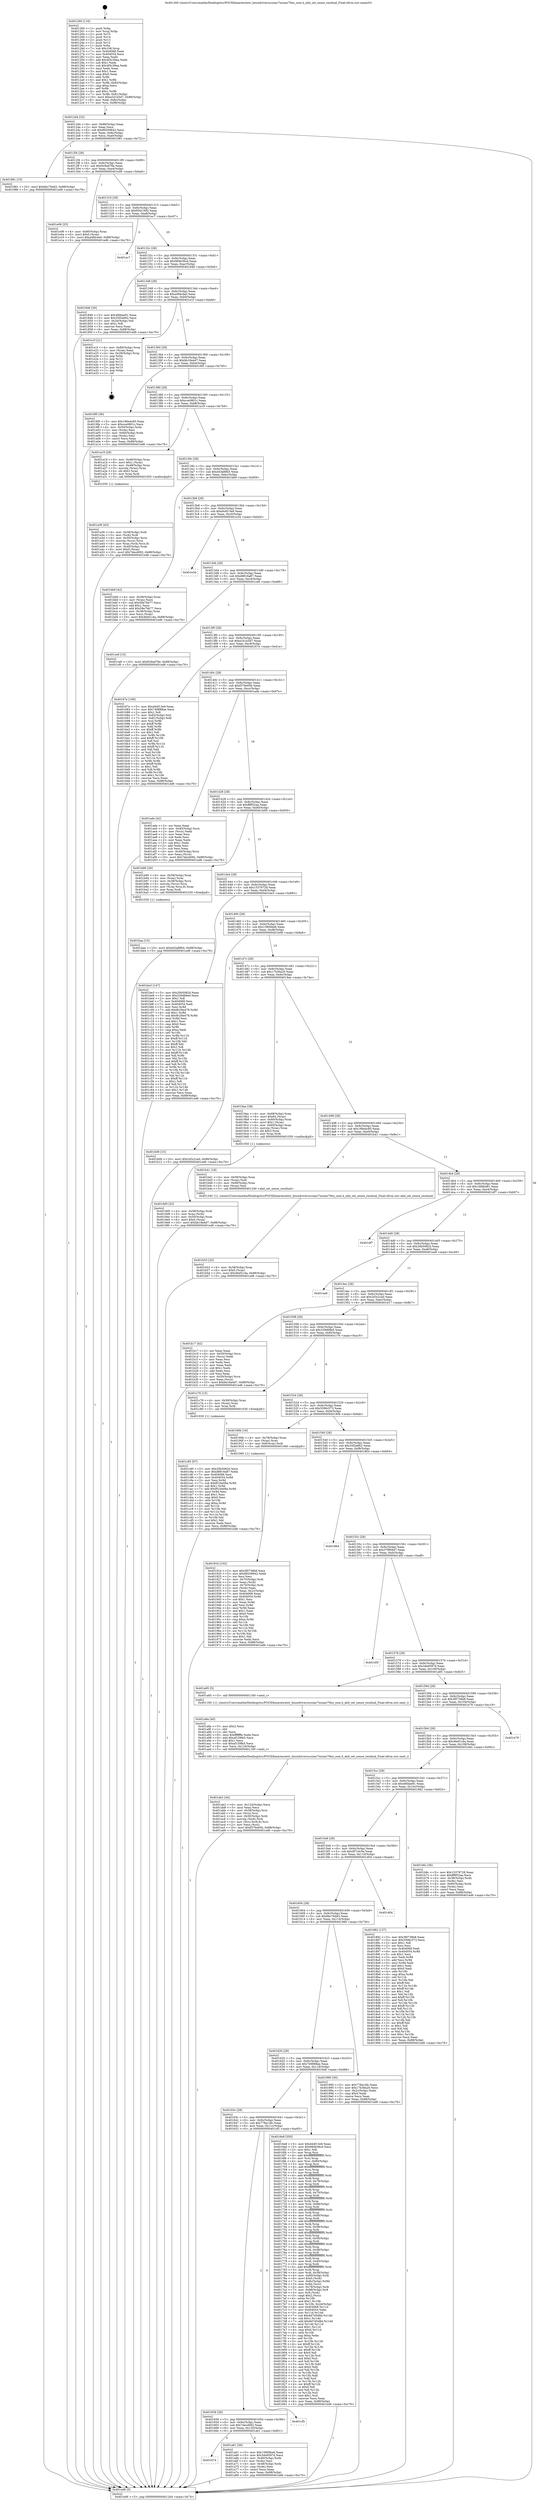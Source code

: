 digraph "0x401260" {
  label = "0x401260 (/mnt/c/Users/mathe/Desktop/tcc/POCII/binaries/extr_linuxdriversscsiaic7xxxaic79xx_osm.h_ahd_set_sense_residual_Final-ollvm.out::main(0))"
  labelloc = "t"
  node[shape=record]

  Entry [label="",width=0.3,height=0.3,shape=circle,fillcolor=black,style=filled]
  "0x4012d4" [label="{
     0x4012d4 [32]\l
     | [instrs]\l
     &nbsp;&nbsp;0x4012d4 \<+6\>: mov -0x88(%rbp),%eax\l
     &nbsp;&nbsp;0x4012da \<+2\>: mov %eax,%ecx\l
     &nbsp;&nbsp;0x4012dc \<+6\>: sub $0x89209642,%ecx\l
     &nbsp;&nbsp;0x4012e2 \<+6\>: mov %eax,-0x9c(%rbp)\l
     &nbsp;&nbsp;0x4012e8 \<+6\>: mov %ecx,-0xa0(%rbp)\l
     &nbsp;&nbsp;0x4012ee \<+6\>: je 0000000000401981 \<main+0x721\>\l
  }"]
  "0x401981" [label="{
     0x401981 [15]\l
     | [instrs]\l
     &nbsp;&nbsp;0x401981 \<+10\>: movl $0x6bc76dd3,-0x88(%rbp)\l
     &nbsp;&nbsp;0x40198b \<+5\>: jmp 0000000000401ed6 \<main+0xc76\>\l
  }"]
  "0x4012f4" [label="{
     0x4012f4 [28]\l
     | [instrs]\l
     &nbsp;&nbsp;0x4012f4 \<+5\>: jmp 00000000004012f9 \<main+0x99\>\l
     &nbsp;&nbsp;0x4012f9 \<+6\>: mov -0x9c(%rbp),%eax\l
     &nbsp;&nbsp;0x4012ff \<+5\>: sub $0x929ad78e,%eax\l
     &nbsp;&nbsp;0x401304 \<+6\>: mov %eax,-0xa4(%rbp)\l
     &nbsp;&nbsp;0x40130a \<+6\>: je 0000000000401e06 \<main+0xba6\>\l
  }"]
  Exit [label="",width=0.3,height=0.3,shape=circle,fillcolor=black,style=filled,peripheries=2]
  "0x401e06" [label="{
     0x401e06 [25]\l
     | [instrs]\l
     &nbsp;&nbsp;0x401e06 \<+4\>: mov -0x80(%rbp),%rax\l
     &nbsp;&nbsp;0x401e0a \<+6\>: movl $0x0,(%rax)\l
     &nbsp;&nbsp;0x401e10 \<+10\>: movl $0xa0fdc4a0,-0x88(%rbp)\l
     &nbsp;&nbsp;0x401e1a \<+5\>: jmp 0000000000401ed6 \<main+0xc76\>\l
  }"]
  "0x401310" [label="{
     0x401310 [28]\l
     | [instrs]\l
     &nbsp;&nbsp;0x401310 \<+5\>: jmp 0000000000401315 \<main+0xb5\>\l
     &nbsp;&nbsp;0x401315 \<+6\>: mov -0x9c(%rbp),%eax\l
     &nbsp;&nbsp;0x40131b \<+5\>: sub $0x95d130fc,%eax\l
     &nbsp;&nbsp;0x401320 \<+6\>: mov %eax,-0xa8(%rbp)\l
     &nbsp;&nbsp;0x401326 \<+6\>: je 0000000000401ec7 \<main+0xc67\>\l
  }"]
  "0x401c85" [label="{
     0x401c85 [97]\l
     | [instrs]\l
     &nbsp;&nbsp;0x401c85 \<+5\>: mov $0x20b5082d,%ecx\l
     &nbsp;&nbsp;0x401c8a \<+5\>: mov $0xd8816a87,%edx\l
     &nbsp;&nbsp;0x401c8f \<+7\>: mov 0x404068,%esi\l
     &nbsp;&nbsp;0x401c96 \<+8\>: mov 0x404054,%r8d\l
     &nbsp;&nbsp;0x401c9e \<+3\>: mov %esi,%r9d\l
     &nbsp;&nbsp;0x401ca1 \<+7\>: sub $0xf01be08a,%r9d\l
     &nbsp;&nbsp;0x401ca8 \<+4\>: sub $0x1,%r9d\l
     &nbsp;&nbsp;0x401cac \<+7\>: add $0xf01be08a,%r9d\l
     &nbsp;&nbsp;0x401cb3 \<+4\>: imul %r9d,%esi\l
     &nbsp;&nbsp;0x401cb7 \<+3\>: and $0x1,%esi\l
     &nbsp;&nbsp;0x401cba \<+3\>: cmp $0x0,%esi\l
     &nbsp;&nbsp;0x401cbd \<+4\>: sete %r10b\l
     &nbsp;&nbsp;0x401cc1 \<+4\>: cmp $0xa,%r8d\l
     &nbsp;&nbsp;0x401cc5 \<+4\>: setl %r11b\l
     &nbsp;&nbsp;0x401cc9 \<+3\>: mov %r10b,%bl\l
     &nbsp;&nbsp;0x401ccc \<+3\>: and %r11b,%bl\l
     &nbsp;&nbsp;0x401ccf \<+3\>: xor %r11b,%r10b\l
     &nbsp;&nbsp;0x401cd2 \<+3\>: or %r10b,%bl\l
     &nbsp;&nbsp;0x401cd5 \<+3\>: test $0x1,%bl\l
     &nbsp;&nbsp;0x401cd8 \<+3\>: cmovne %edx,%ecx\l
     &nbsp;&nbsp;0x401cdb \<+6\>: mov %ecx,-0x88(%rbp)\l
     &nbsp;&nbsp;0x401ce1 \<+5\>: jmp 0000000000401ed6 \<main+0xc76\>\l
  }"]
  "0x401ec7" [label="{
     0x401ec7\l
  }", style=dashed]
  "0x40132c" [label="{
     0x40132c [28]\l
     | [instrs]\l
     &nbsp;&nbsp;0x40132c \<+5\>: jmp 0000000000401331 \<main+0xd1\>\l
     &nbsp;&nbsp;0x401331 \<+6\>: mov -0x9c(%rbp),%eax\l
     &nbsp;&nbsp;0x401337 \<+5\>: sub $0x984b36cd,%eax\l
     &nbsp;&nbsp;0x40133c \<+6\>: mov %eax,-0xac(%rbp)\l
     &nbsp;&nbsp;0x401342 \<+6\>: je 0000000000401846 \<main+0x5e6\>\l
  }"]
  "0x401baa" [label="{
     0x401baa [15]\l
     | [instrs]\l
     &nbsp;&nbsp;0x401baa \<+10\>: movl $0xd43a88b5,-0x88(%rbp)\l
     &nbsp;&nbsp;0x401bb4 \<+5\>: jmp 0000000000401ed6 \<main+0xc76\>\l
  }"]
  "0x401846" [label="{
     0x401846 [30]\l
     | [instrs]\l
     &nbsp;&nbsp;0x401846 \<+5\>: mov $0x46fdae91,%eax\l
     &nbsp;&nbsp;0x40184b \<+5\>: mov $0x35f2a662,%ecx\l
     &nbsp;&nbsp;0x401850 \<+3\>: mov -0x2d(%rbp),%dl\l
     &nbsp;&nbsp;0x401853 \<+3\>: test $0x1,%dl\l
     &nbsp;&nbsp;0x401856 \<+3\>: cmovne %ecx,%eax\l
     &nbsp;&nbsp;0x401859 \<+6\>: mov %eax,-0x88(%rbp)\l
     &nbsp;&nbsp;0x40185f \<+5\>: jmp 0000000000401ed6 \<main+0xc76\>\l
  }"]
  "0x401348" [label="{
     0x401348 [28]\l
     | [instrs]\l
     &nbsp;&nbsp;0x401348 \<+5\>: jmp 000000000040134d \<main+0xed\>\l
     &nbsp;&nbsp;0x40134d \<+6\>: mov -0x9c(%rbp),%eax\l
     &nbsp;&nbsp;0x401353 \<+5\>: sub $0xa0fdc4a0,%eax\l
     &nbsp;&nbsp;0x401358 \<+6\>: mov %eax,-0xb0(%rbp)\l
     &nbsp;&nbsp;0x40135e \<+6\>: je 0000000000401e1f \<main+0xbbf\>\l
  }"]
  "0x401b53" [label="{
     0x401b53 [25]\l
     | [instrs]\l
     &nbsp;&nbsp;0x401b53 \<+4\>: mov -0x38(%rbp),%rax\l
     &nbsp;&nbsp;0x401b57 \<+6\>: movl $0x0,(%rax)\l
     &nbsp;&nbsp;0x401b5d \<+10\>: movl $0x46ef1c4a,-0x88(%rbp)\l
     &nbsp;&nbsp;0x401b67 \<+5\>: jmp 0000000000401ed6 \<main+0xc76\>\l
  }"]
  "0x401e1f" [label="{
     0x401e1f [21]\l
     | [instrs]\l
     &nbsp;&nbsp;0x401e1f \<+4\>: mov -0x80(%rbp),%rax\l
     &nbsp;&nbsp;0x401e23 \<+2\>: mov (%rax),%eax\l
     &nbsp;&nbsp;0x401e25 \<+4\>: lea -0x28(%rbp),%rsp\l
     &nbsp;&nbsp;0x401e29 \<+1\>: pop %rbx\l
     &nbsp;&nbsp;0x401e2a \<+2\>: pop %r12\l
     &nbsp;&nbsp;0x401e2c \<+2\>: pop %r13\l
     &nbsp;&nbsp;0x401e2e \<+2\>: pop %r14\l
     &nbsp;&nbsp;0x401e30 \<+2\>: pop %r15\l
     &nbsp;&nbsp;0x401e32 \<+1\>: pop %rbp\l
     &nbsp;&nbsp;0x401e33 \<+1\>: ret\l
  }"]
  "0x401364" [label="{
     0x401364 [28]\l
     | [instrs]\l
     &nbsp;&nbsp;0x401364 \<+5\>: jmp 0000000000401369 \<main+0x109\>\l
     &nbsp;&nbsp;0x401369 \<+6\>: mov -0x9c(%rbp),%eax\l
     &nbsp;&nbsp;0x40136f \<+5\>: sub $0xbb18a4d7,%eax\l
     &nbsp;&nbsp;0x401374 \<+6\>: mov %eax,-0xb4(%rbp)\l
     &nbsp;&nbsp;0x40137a \<+6\>: je 00000000004019f5 \<main+0x795\>\l
  }"]
  "0x401ab2" [label="{
     0x401ab2 [44]\l
     | [instrs]\l
     &nbsp;&nbsp;0x401ab2 \<+6\>: mov -0x124(%rbp),%ecx\l
     &nbsp;&nbsp;0x401ab8 \<+3\>: imul %eax,%ecx\l
     &nbsp;&nbsp;0x401abb \<+4\>: mov -0x58(%rbp),%rsi\l
     &nbsp;&nbsp;0x401abf \<+3\>: mov (%rsi),%rsi\l
     &nbsp;&nbsp;0x401ac2 \<+4\>: mov -0x50(%rbp),%rdi\l
     &nbsp;&nbsp;0x401ac6 \<+3\>: movslq (%rdi),%rdi\l
     &nbsp;&nbsp;0x401ac9 \<+4\>: mov (%rsi,%rdi,8),%rsi\l
     &nbsp;&nbsp;0x401acd \<+2\>: mov %ecx,(%rsi)\l
     &nbsp;&nbsp;0x401acf \<+10\>: movl $0xf376e05b,-0x88(%rbp)\l
     &nbsp;&nbsp;0x401ad9 \<+5\>: jmp 0000000000401ed6 \<main+0xc76\>\l
  }"]
  "0x4019f5" [label="{
     0x4019f5 [36]\l
     | [instrs]\l
     &nbsp;&nbsp;0x4019f5 \<+5\>: mov $0x186e4c60,%eax\l
     &nbsp;&nbsp;0x4019fa \<+5\>: mov $0xcce0801c,%ecx\l
     &nbsp;&nbsp;0x4019ff \<+4\>: mov -0x50(%rbp),%rdx\l
     &nbsp;&nbsp;0x401a03 \<+2\>: mov (%rdx),%esi\l
     &nbsp;&nbsp;0x401a05 \<+4\>: mov -0x60(%rbp),%rdx\l
     &nbsp;&nbsp;0x401a09 \<+2\>: cmp (%rdx),%esi\l
     &nbsp;&nbsp;0x401a0b \<+3\>: cmovl %ecx,%eax\l
     &nbsp;&nbsp;0x401a0e \<+6\>: mov %eax,-0x88(%rbp)\l
     &nbsp;&nbsp;0x401a14 \<+5\>: jmp 0000000000401ed6 \<main+0xc76\>\l
  }"]
  "0x401380" [label="{
     0x401380 [28]\l
     | [instrs]\l
     &nbsp;&nbsp;0x401380 \<+5\>: jmp 0000000000401385 \<main+0x125\>\l
     &nbsp;&nbsp;0x401385 \<+6\>: mov -0x9c(%rbp),%eax\l
     &nbsp;&nbsp;0x40138b \<+5\>: sub $0xcce0801c,%eax\l
     &nbsp;&nbsp;0x401390 \<+6\>: mov %eax,-0xb8(%rbp)\l
     &nbsp;&nbsp;0x401396 \<+6\>: je 0000000000401a19 \<main+0x7b9\>\l
  }"]
  "0x401a8a" [label="{
     0x401a8a [40]\l
     | [instrs]\l
     &nbsp;&nbsp;0x401a8a \<+5\>: mov $0x2,%ecx\l
     &nbsp;&nbsp;0x401a8f \<+1\>: cltd\l
     &nbsp;&nbsp;0x401a90 \<+2\>: idiv %ecx\l
     &nbsp;&nbsp;0x401a92 \<+6\>: imul $0xfffffffe,%edx,%ecx\l
     &nbsp;&nbsp;0x401a98 \<+6\>: add $0xaf159fe5,%ecx\l
     &nbsp;&nbsp;0x401a9e \<+3\>: add $0x1,%ecx\l
     &nbsp;&nbsp;0x401aa1 \<+6\>: sub $0xaf159fe5,%ecx\l
     &nbsp;&nbsp;0x401aa7 \<+6\>: mov %ecx,-0x124(%rbp)\l
     &nbsp;&nbsp;0x401aad \<+5\>: call 0000000000401160 \<next_i\>\l
     | [calls]\l
     &nbsp;&nbsp;0x401160 \{1\} (/mnt/c/Users/mathe/Desktop/tcc/POCII/binaries/extr_linuxdriversscsiaic7xxxaic79xx_osm.h_ahd_set_sense_residual_Final-ollvm.out::next_i)\l
  }"]
  "0x401a19" [label="{
     0x401a19 [29]\l
     | [instrs]\l
     &nbsp;&nbsp;0x401a19 \<+4\>: mov -0x48(%rbp),%rax\l
     &nbsp;&nbsp;0x401a1d \<+6\>: movl $0x1,(%rax)\l
     &nbsp;&nbsp;0x401a23 \<+4\>: mov -0x48(%rbp),%rax\l
     &nbsp;&nbsp;0x401a27 \<+3\>: movslq (%rax),%rax\l
     &nbsp;&nbsp;0x401a2a \<+4\>: shl $0x2,%rax\l
     &nbsp;&nbsp;0x401a2e \<+3\>: mov %rax,%rdi\l
     &nbsp;&nbsp;0x401a31 \<+5\>: call 0000000000401050 \<malloc@plt\>\l
     | [calls]\l
     &nbsp;&nbsp;0x401050 \{1\} (unknown)\l
  }"]
  "0x40139c" [label="{
     0x40139c [28]\l
     | [instrs]\l
     &nbsp;&nbsp;0x40139c \<+5\>: jmp 00000000004013a1 \<main+0x141\>\l
     &nbsp;&nbsp;0x4013a1 \<+6\>: mov -0x9c(%rbp),%eax\l
     &nbsp;&nbsp;0x4013a7 \<+5\>: sub $0xd43a88b5,%eax\l
     &nbsp;&nbsp;0x4013ac \<+6\>: mov %eax,-0xbc(%rbp)\l
     &nbsp;&nbsp;0x4013b2 \<+6\>: je 0000000000401bb9 \<main+0x959\>\l
  }"]
  "0x401674" [label="{
     0x401674\l
  }", style=dashed]
  "0x401bb9" [label="{
     0x401bb9 [42]\l
     | [instrs]\l
     &nbsp;&nbsp;0x401bb9 \<+4\>: mov -0x38(%rbp),%rax\l
     &nbsp;&nbsp;0x401bbd \<+2\>: mov (%rax),%ecx\l
     &nbsp;&nbsp;0x401bbf \<+6\>: sub $0x58e7bb77,%ecx\l
     &nbsp;&nbsp;0x401bc5 \<+3\>: add $0x1,%ecx\l
     &nbsp;&nbsp;0x401bc8 \<+6\>: add $0x58e7bb77,%ecx\l
     &nbsp;&nbsp;0x401bce \<+4\>: mov -0x38(%rbp),%rax\l
     &nbsp;&nbsp;0x401bd2 \<+2\>: mov %ecx,(%rax)\l
     &nbsp;&nbsp;0x401bd4 \<+10\>: movl $0x46ef1c4a,-0x88(%rbp)\l
     &nbsp;&nbsp;0x401bde \<+5\>: jmp 0000000000401ed6 \<main+0xc76\>\l
  }"]
  "0x4013b8" [label="{
     0x4013b8 [28]\l
     | [instrs]\l
     &nbsp;&nbsp;0x4013b8 \<+5\>: jmp 00000000004013bd \<main+0x15d\>\l
     &nbsp;&nbsp;0x4013bd \<+6\>: mov -0x9c(%rbp),%eax\l
     &nbsp;&nbsp;0x4013c3 \<+5\>: sub $0xd44f13e9,%eax\l
     &nbsp;&nbsp;0x4013c8 \<+6\>: mov %eax,-0xc0(%rbp)\l
     &nbsp;&nbsp;0x4013ce \<+6\>: je 0000000000401e34 \<main+0xbd4\>\l
  }"]
  "0x401a61" [label="{
     0x401a61 [36]\l
     | [instrs]\l
     &nbsp;&nbsp;0x401a61 \<+5\>: mov $0x15806be6,%eax\l
     &nbsp;&nbsp;0x401a66 \<+5\>: mov $0x3de9597d,%ecx\l
     &nbsp;&nbsp;0x401a6b \<+4\>: mov -0x40(%rbp),%rdx\l
     &nbsp;&nbsp;0x401a6f \<+2\>: mov (%rdx),%esi\l
     &nbsp;&nbsp;0x401a71 \<+4\>: mov -0x48(%rbp),%rdx\l
     &nbsp;&nbsp;0x401a75 \<+2\>: cmp (%rdx),%esi\l
     &nbsp;&nbsp;0x401a77 \<+3\>: cmovl %ecx,%eax\l
     &nbsp;&nbsp;0x401a7a \<+6\>: mov %eax,-0x88(%rbp)\l
     &nbsp;&nbsp;0x401a80 \<+5\>: jmp 0000000000401ed6 \<main+0xc76\>\l
  }"]
  "0x401e34" [label="{
     0x401e34\l
  }", style=dashed]
  "0x4013d4" [label="{
     0x4013d4 [28]\l
     | [instrs]\l
     &nbsp;&nbsp;0x4013d4 \<+5\>: jmp 00000000004013d9 \<main+0x179\>\l
     &nbsp;&nbsp;0x4013d9 \<+6\>: mov -0x9c(%rbp),%eax\l
     &nbsp;&nbsp;0x4013df \<+5\>: sub $0xd8816a87,%eax\l
     &nbsp;&nbsp;0x4013e4 \<+6\>: mov %eax,-0xc4(%rbp)\l
     &nbsp;&nbsp;0x4013ea \<+6\>: je 0000000000401ce6 \<main+0xa86\>\l
  }"]
  "0x401658" [label="{
     0x401658 [28]\l
     | [instrs]\l
     &nbsp;&nbsp;0x401658 \<+5\>: jmp 000000000040165d \<main+0x3fd\>\l
     &nbsp;&nbsp;0x40165d \<+6\>: mov -0x9c(%rbp),%eax\l
     &nbsp;&nbsp;0x401663 \<+5\>: sub $0x7decd092,%eax\l
     &nbsp;&nbsp;0x401668 \<+6\>: mov %eax,-0x120(%rbp)\l
     &nbsp;&nbsp;0x40166e \<+6\>: je 0000000000401a61 \<main+0x801\>\l
  }"]
  "0x401ce6" [label="{
     0x401ce6 [15]\l
     | [instrs]\l
     &nbsp;&nbsp;0x401ce6 \<+10\>: movl $0x929ad78e,-0x88(%rbp)\l
     &nbsp;&nbsp;0x401cf0 \<+5\>: jmp 0000000000401ed6 \<main+0xc76\>\l
  }"]
  "0x4013f0" [label="{
     0x4013f0 [28]\l
     | [instrs]\l
     &nbsp;&nbsp;0x4013f0 \<+5\>: jmp 00000000004013f5 \<main+0x195\>\l
     &nbsp;&nbsp;0x4013f5 \<+6\>: mov -0x9c(%rbp),%eax\l
     &nbsp;&nbsp;0x4013fb \<+5\>: sub $0xe241b5d7,%eax\l
     &nbsp;&nbsp;0x401400 \<+6\>: mov %eax,-0xc8(%rbp)\l
     &nbsp;&nbsp;0x401406 \<+6\>: je 000000000040167e \<main+0x41e\>\l
  }"]
  "0x401cf5" [label="{
     0x401cf5\l
  }", style=dashed]
  "0x40167e" [label="{
     0x40167e [106]\l
     | [instrs]\l
     &nbsp;&nbsp;0x40167e \<+5\>: mov $0xd44f13e9,%eax\l
     &nbsp;&nbsp;0x401683 \<+5\>: mov $0x749888ae,%ecx\l
     &nbsp;&nbsp;0x401688 \<+2\>: mov $0x1,%dl\l
     &nbsp;&nbsp;0x40168a \<+7\>: mov -0x82(%rbp),%sil\l
     &nbsp;&nbsp;0x401691 \<+7\>: mov -0x81(%rbp),%dil\l
     &nbsp;&nbsp;0x401698 \<+3\>: mov %sil,%r8b\l
     &nbsp;&nbsp;0x40169b \<+4\>: xor $0xff,%r8b\l
     &nbsp;&nbsp;0x40169f \<+3\>: mov %dil,%r9b\l
     &nbsp;&nbsp;0x4016a2 \<+4\>: xor $0xff,%r9b\l
     &nbsp;&nbsp;0x4016a6 \<+3\>: xor $0x1,%dl\l
     &nbsp;&nbsp;0x4016a9 \<+3\>: mov %r8b,%r10b\l
     &nbsp;&nbsp;0x4016ac \<+4\>: and $0xff,%r10b\l
     &nbsp;&nbsp;0x4016b0 \<+3\>: and %dl,%sil\l
     &nbsp;&nbsp;0x4016b3 \<+3\>: mov %r9b,%r11b\l
     &nbsp;&nbsp;0x4016b6 \<+4\>: and $0xff,%r11b\l
     &nbsp;&nbsp;0x4016ba \<+3\>: and %dl,%dil\l
     &nbsp;&nbsp;0x4016bd \<+3\>: or %sil,%r10b\l
     &nbsp;&nbsp;0x4016c0 \<+3\>: or %dil,%r11b\l
     &nbsp;&nbsp;0x4016c3 \<+3\>: xor %r11b,%r10b\l
     &nbsp;&nbsp;0x4016c6 \<+3\>: or %r9b,%r8b\l
     &nbsp;&nbsp;0x4016c9 \<+4\>: xor $0xff,%r8b\l
     &nbsp;&nbsp;0x4016cd \<+3\>: or $0x1,%dl\l
     &nbsp;&nbsp;0x4016d0 \<+3\>: and %dl,%r8b\l
     &nbsp;&nbsp;0x4016d3 \<+3\>: or %r8b,%r10b\l
     &nbsp;&nbsp;0x4016d6 \<+4\>: test $0x1,%r10b\l
     &nbsp;&nbsp;0x4016da \<+3\>: cmovne %ecx,%eax\l
     &nbsp;&nbsp;0x4016dd \<+6\>: mov %eax,-0x88(%rbp)\l
     &nbsp;&nbsp;0x4016e3 \<+5\>: jmp 0000000000401ed6 \<main+0xc76\>\l
  }"]
  "0x40140c" [label="{
     0x40140c [28]\l
     | [instrs]\l
     &nbsp;&nbsp;0x40140c \<+5\>: jmp 0000000000401411 \<main+0x1b1\>\l
     &nbsp;&nbsp;0x401411 \<+6\>: mov -0x9c(%rbp),%eax\l
     &nbsp;&nbsp;0x401417 \<+5\>: sub $0xf376e05b,%eax\l
     &nbsp;&nbsp;0x40141c \<+6\>: mov %eax,-0xcc(%rbp)\l
     &nbsp;&nbsp;0x401422 \<+6\>: je 0000000000401ade \<main+0x87e\>\l
  }"]
  "0x401ed6" [label="{
     0x401ed6 [5]\l
     | [instrs]\l
     &nbsp;&nbsp;0x401ed6 \<+5\>: jmp 00000000004012d4 \<main+0x74\>\l
  }"]
  "0x401260" [label="{
     0x401260 [116]\l
     | [instrs]\l
     &nbsp;&nbsp;0x401260 \<+1\>: push %rbp\l
     &nbsp;&nbsp;0x401261 \<+3\>: mov %rsp,%rbp\l
     &nbsp;&nbsp;0x401264 \<+2\>: push %r15\l
     &nbsp;&nbsp;0x401266 \<+2\>: push %r14\l
     &nbsp;&nbsp;0x401268 \<+2\>: push %r13\l
     &nbsp;&nbsp;0x40126a \<+2\>: push %r12\l
     &nbsp;&nbsp;0x40126c \<+1\>: push %rbx\l
     &nbsp;&nbsp;0x40126d \<+7\>: sub $0x108,%rsp\l
     &nbsp;&nbsp;0x401274 \<+7\>: mov 0x404068,%eax\l
     &nbsp;&nbsp;0x40127b \<+7\>: mov 0x404054,%ecx\l
     &nbsp;&nbsp;0x401282 \<+2\>: mov %eax,%edx\l
     &nbsp;&nbsp;0x401284 \<+6\>: add $0x4f3c39aa,%edx\l
     &nbsp;&nbsp;0x40128a \<+3\>: sub $0x1,%edx\l
     &nbsp;&nbsp;0x40128d \<+6\>: sub $0x4f3c39aa,%edx\l
     &nbsp;&nbsp;0x401293 \<+3\>: imul %edx,%eax\l
     &nbsp;&nbsp;0x401296 \<+3\>: and $0x1,%eax\l
     &nbsp;&nbsp;0x401299 \<+3\>: cmp $0x0,%eax\l
     &nbsp;&nbsp;0x40129c \<+4\>: sete %r8b\l
     &nbsp;&nbsp;0x4012a0 \<+4\>: and $0x1,%r8b\l
     &nbsp;&nbsp;0x4012a4 \<+7\>: mov %r8b,-0x82(%rbp)\l
     &nbsp;&nbsp;0x4012ab \<+3\>: cmp $0xa,%ecx\l
     &nbsp;&nbsp;0x4012ae \<+4\>: setl %r8b\l
     &nbsp;&nbsp;0x4012b2 \<+4\>: and $0x1,%r8b\l
     &nbsp;&nbsp;0x4012b6 \<+7\>: mov %r8b,-0x81(%rbp)\l
     &nbsp;&nbsp;0x4012bd \<+10\>: movl $0xe241b5d7,-0x88(%rbp)\l
     &nbsp;&nbsp;0x4012c7 \<+6\>: mov %edi,-0x8c(%rbp)\l
     &nbsp;&nbsp;0x4012cd \<+7\>: mov %rsi,-0x98(%rbp)\l
  }"]
  "0x401a36" [label="{
     0x401a36 [43]\l
     | [instrs]\l
     &nbsp;&nbsp;0x401a36 \<+4\>: mov -0x58(%rbp),%rdi\l
     &nbsp;&nbsp;0x401a3a \<+3\>: mov (%rdi),%rdi\l
     &nbsp;&nbsp;0x401a3d \<+4\>: mov -0x50(%rbp),%rcx\l
     &nbsp;&nbsp;0x401a41 \<+3\>: movslq (%rcx),%rcx\l
     &nbsp;&nbsp;0x401a44 \<+4\>: mov %rax,(%rdi,%rcx,8)\l
     &nbsp;&nbsp;0x401a48 \<+4\>: mov -0x40(%rbp),%rax\l
     &nbsp;&nbsp;0x401a4c \<+6\>: movl $0x0,(%rax)\l
     &nbsp;&nbsp;0x401a52 \<+10\>: movl $0x7decd092,-0x88(%rbp)\l
     &nbsp;&nbsp;0x401a5c \<+5\>: jmp 0000000000401ed6 \<main+0xc76\>\l
  }"]
  "0x401ade" [label="{
     0x401ade [42]\l
     | [instrs]\l
     &nbsp;&nbsp;0x401ade \<+2\>: xor %eax,%eax\l
     &nbsp;&nbsp;0x401ae0 \<+4\>: mov -0x40(%rbp),%rcx\l
     &nbsp;&nbsp;0x401ae4 \<+2\>: mov (%rcx),%edx\l
     &nbsp;&nbsp;0x401ae6 \<+2\>: mov %eax,%esi\l
     &nbsp;&nbsp;0x401ae8 \<+2\>: sub %edx,%esi\l
     &nbsp;&nbsp;0x401aea \<+2\>: mov %eax,%edx\l
     &nbsp;&nbsp;0x401aec \<+3\>: sub $0x1,%edx\l
     &nbsp;&nbsp;0x401aef \<+2\>: add %edx,%esi\l
     &nbsp;&nbsp;0x401af1 \<+2\>: sub %esi,%eax\l
     &nbsp;&nbsp;0x401af3 \<+4\>: mov -0x40(%rbp),%rcx\l
     &nbsp;&nbsp;0x401af7 \<+2\>: mov %eax,(%rcx)\l
     &nbsp;&nbsp;0x401af9 \<+10\>: movl $0x7decd092,-0x88(%rbp)\l
     &nbsp;&nbsp;0x401b03 \<+5\>: jmp 0000000000401ed6 \<main+0xc76\>\l
  }"]
  "0x401428" [label="{
     0x401428 [28]\l
     | [instrs]\l
     &nbsp;&nbsp;0x401428 \<+5\>: jmp 000000000040142d \<main+0x1cd\>\l
     &nbsp;&nbsp;0x40142d \<+6\>: mov -0x9c(%rbp),%eax\l
     &nbsp;&nbsp;0x401433 \<+5\>: sub $0xff9f52aa,%eax\l
     &nbsp;&nbsp;0x401438 \<+6\>: mov %eax,-0xd0(%rbp)\l
     &nbsp;&nbsp;0x40143e \<+6\>: je 0000000000401b90 \<main+0x930\>\l
  }"]
  "0x4019d5" [label="{
     0x4019d5 [32]\l
     | [instrs]\l
     &nbsp;&nbsp;0x4019d5 \<+4\>: mov -0x58(%rbp),%rdi\l
     &nbsp;&nbsp;0x4019d9 \<+3\>: mov %rax,(%rdi)\l
     &nbsp;&nbsp;0x4019dc \<+4\>: mov -0x50(%rbp),%rax\l
     &nbsp;&nbsp;0x4019e0 \<+6\>: movl $0x0,(%rax)\l
     &nbsp;&nbsp;0x4019e6 \<+10\>: movl $0xbb18a4d7,-0x88(%rbp)\l
     &nbsp;&nbsp;0x4019f0 \<+5\>: jmp 0000000000401ed6 \<main+0xc76\>\l
  }"]
  "0x401b90" [label="{
     0x401b90 [26]\l
     | [instrs]\l
     &nbsp;&nbsp;0x401b90 \<+4\>: mov -0x58(%rbp),%rax\l
     &nbsp;&nbsp;0x401b94 \<+3\>: mov (%rax),%rax\l
     &nbsp;&nbsp;0x401b97 \<+4\>: mov -0x38(%rbp),%rcx\l
     &nbsp;&nbsp;0x401b9b \<+3\>: movslq (%rcx),%rcx\l
     &nbsp;&nbsp;0x401b9e \<+4\>: mov (%rax,%rcx,8),%rax\l
     &nbsp;&nbsp;0x401ba2 \<+3\>: mov %rax,%rdi\l
     &nbsp;&nbsp;0x401ba5 \<+5\>: call 0000000000401030 \<free@plt\>\l
     | [calls]\l
     &nbsp;&nbsp;0x401030 \{1\} (unknown)\l
  }"]
  "0x401444" [label="{
     0x401444 [28]\l
     | [instrs]\l
     &nbsp;&nbsp;0x401444 \<+5\>: jmp 0000000000401449 \<main+0x1e9\>\l
     &nbsp;&nbsp;0x401449 \<+6\>: mov -0x9c(%rbp),%eax\l
     &nbsp;&nbsp;0x40144f \<+5\>: sub $0x15379728,%eax\l
     &nbsp;&nbsp;0x401454 \<+6\>: mov %eax,-0xd4(%rbp)\l
     &nbsp;&nbsp;0x40145a \<+6\>: je 0000000000401be3 \<main+0x983\>\l
  }"]
  "0x40191b" [label="{
     0x40191b [102]\l
     | [instrs]\l
     &nbsp;&nbsp;0x40191b \<+5\>: mov $0x3f0738b8,%ecx\l
     &nbsp;&nbsp;0x401920 \<+5\>: mov $0x89209642,%edx\l
     &nbsp;&nbsp;0x401925 \<+2\>: xor %esi,%esi\l
     &nbsp;&nbsp;0x401927 \<+4\>: mov -0x70(%rbp),%rdi\l
     &nbsp;&nbsp;0x40192b \<+2\>: mov %eax,(%rdi)\l
     &nbsp;&nbsp;0x40192d \<+4\>: mov -0x70(%rbp),%rdi\l
     &nbsp;&nbsp;0x401931 \<+2\>: mov (%rdi),%eax\l
     &nbsp;&nbsp;0x401933 \<+3\>: mov %eax,-0x2c(%rbp)\l
     &nbsp;&nbsp;0x401936 \<+7\>: mov 0x404068,%eax\l
     &nbsp;&nbsp;0x40193d \<+8\>: mov 0x404054,%r8d\l
     &nbsp;&nbsp;0x401945 \<+3\>: sub $0x1,%esi\l
     &nbsp;&nbsp;0x401948 \<+3\>: mov %eax,%r9d\l
     &nbsp;&nbsp;0x40194b \<+3\>: add %esi,%r9d\l
     &nbsp;&nbsp;0x40194e \<+4\>: imul %r9d,%eax\l
     &nbsp;&nbsp;0x401952 \<+3\>: and $0x1,%eax\l
     &nbsp;&nbsp;0x401955 \<+3\>: cmp $0x0,%eax\l
     &nbsp;&nbsp;0x401958 \<+4\>: sete %r10b\l
     &nbsp;&nbsp;0x40195c \<+4\>: cmp $0xa,%r8d\l
     &nbsp;&nbsp;0x401960 \<+4\>: setl %r11b\l
     &nbsp;&nbsp;0x401964 \<+3\>: mov %r10b,%bl\l
     &nbsp;&nbsp;0x401967 \<+3\>: and %r11b,%bl\l
     &nbsp;&nbsp;0x40196a \<+3\>: xor %r11b,%r10b\l
     &nbsp;&nbsp;0x40196d \<+3\>: or %r10b,%bl\l
     &nbsp;&nbsp;0x401970 \<+3\>: test $0x1,%bl\l
     &nbsp;&nbsp;0x401973 \<+3\>: cmovne %edx,%ecx\l
     &nbsp;&nbsp;0x401976 \<+6\>: mov %ecx,-0x88(%rbp)\l
     &nbsp;&nbsp;0x40197c \<+5\>: jmp 0000000000401ed6 \<main+0xc76\>\l
  }"]
  "0x401be3" [label="{
     0x401be3 [147]\l
     | [instrs]\l
     &nbsp;&nbsp;0x401be3 \<+5\>: mov $0x20b5082d,%eax\l
     &nbsp;&nbsp;0x401be8 \<+5\>: mov $0x329d68e0,%ecx\l
     &nbsp;&nbsp;0x401bed \<+2\>: mov $0x1,%dl\l
     &nbsp;&nbsp;0x401bef \<+7\>: mov 0x404068,%esi\l
     &nbsp;&nbsp;0x401bf6 \<+7\>: mov 0x404054,%edi\l
     &nbsp;&nbsp;0x401bfd \<+3\>: mov %esi,%r8d\l
     &nbsp;&nbsp;0x401c00 \<+7\>: add $0x8c29a478,%r8d\l
     &nbsp;&nbsp;0x401c07 \<+4\>: sub $0x1,%r8d\l
     &nbsp;&nbsp;0x401c0b \<+7\>: sub $0x8c29a478,%r8d\l
     &nbsp;&nbsp;0x401c12 \<+4\>: imul %r8d,%esi\l
     &nbsp;&nbsp;0x401c16 \<+3\>: and $0x1,%esi\l
     &nbsp;&nbsp;0x401c19 \<+3\>: cmp $0x0,%esi\l
     &nbsp;&nbsp;0x401c1c \<+4\>: sete %r9b\l
     &nbsp;&nbsp;0x401c20 \<+3\>: cmp $0xa,%edi\l
     &nbsp;&nbsp;0x401c23 \<+4\>: setl %r10b\l
     &nbsp;&nbsp;0x401c27 \<+3\>: mov %r9b,%r11b\l
     &nbsp;&nbsp;0x401c2a \<+4\>: xor $0xff,%r11b\l
     &nbsp;&nbsp;0x401c2e \<+3\>: mov %r10b,%bl\l
     &nbsp;&nbsp;0x401c31 \<+3\>: xor $0xff,%bl\l
     &nbsp;&nbsp;0x401c34 \<+3\>: xor $0x1,%dl\l
     &nbsp;&nbsp;0x401c37 \<+3\>: mov %r11b,%r14b\l
     &nbsp;&nbsp;0x401c3a \<+4\>: and $0xff,%r14b\l
     &nbsp;&nbsp;0x401c3e \<+3\>: and %dl,%r9b\l
     &nbsp;&nbsp;0x401c41 \<+3\>: mov %bl,%r15b\l
     &nbsp;&nbsp;0x401c44 \<+4\>: and $0xff,%r15b\l
     &nbsp;&nbsp;0x401c48 \<+3\>: and %dl,%r10b\l
     &nbsp;&nbsp;0x401c4b \<+3\>: or %r9b,%r14b\l
     &nbsp;&nbsp;0x401c4e \<+3\>: or %r10b,%r15b\l
     &nbsp;&nbsp;0x401c51 \<+3\>: xor %r15b,%r14b\l
     &nbsp;&nbsp;0x401c54 \<+3\>: or %bl,%r11b\l
     &nbsp;&nbsp;0x401c57 \<+4\>: xor $0xff,%r11b\l
     &nbsp;&nbsp;0x401c5b \<+3\>: or $0x1,%dl\l
     &nbsp;&nbsp;0x401c5e \<+3\>: and %dl,%r11b\l
     &nbsp;&nbsp;0x401c61 \<+3\>: or %r11b,%r14b\l
     &nbsp;&nbsp;0x401c64 \<+4\>: test $0x1,%r14b\l
     &nbsp;&nbsp;0x401c68 \<+3\>: cmovne %ecx,%eax\l
     &nbsp;&nbsp;0x401c6b \<+6\>: mov %eax,-0x88(%rbp)\l
     &nbsp;&nbsp;0x401c71 \<+5\>: jmp 0000000000401ed6 \<main+0xc76\>\l
  }"]
  "0x401460" [label="{
     0x401460 [28]\l
     | [instrs]\l
     &nbsp;&nbsp;0x401460 \<+5\>: jmp 0000000000401465 \<main+0x205\>\l
     &nbsp;&nbsp;0x401465 \<+6\>: mov -0x9c(%rbp),%eax\l
     &nbsp;&nbsp;0x40146b \<+5\>: sub $0x15806be6,%eax\l
     &nbsp;&nbsp;0x401470 \<+6\>: mov %eax,-0xd8(%rbp)\l
     &nbsp;&nbsp;0x401476 \<+6\>: je 0000000000401b08 \<main+0x8a8\>\l
  }"]
  "0x40163c" [label="{
     0x40163c [28]\l
     | [instrs]\l
     &nbsp;&nbsp;0x40163c \<+5\>: jmp 0000000000401641 \<main+0x3e1\>\l
     &nbsp;&nbsp;0x401641 \<+6\>: mov -0x9c(%rbp),%eax\l
     &nbsp;&nbsp;0x401647 \<+5\>: sub $0x778a14fc,%eax\l
     &nbsp;&nbsp;0x40164c \<+6\>: mov %eax,-0x11c(%rbp)\l
     &nbsp;&nbsp;0x401652 \<+6\>: je 0000000000401cf5 \<main+0xa95\>\l
  }"]
  "0x401b08" [label="{
     0x401b08 [15]\l
     | [instrs]\l
     &nbsp;&nbsp;0x401b08 \<+10\>: movl $0x2d3c2ca0,-0x88(%rbp)\l
     &nbsp;&nbsp;0x401b12 \<+5\>: jmp 0000000000401ed6 \<main+0xc76\>\l
  }"]
  "0x40147c" [label="{
     0x40147c [28]\l
     | [instrs]\l
     &nbsp;&nbsp;0x40147c \<+5\>: jmp 0000000000401481 \<main+0x221\>\l
     &nbsp;&nbsp;0x401481 \<+6\>: mov -0x9c(%rbp),%eax\l
     &nbsp;&nbsp;0x401487 \<+5\>: sub $0x17b36a20,%eax\l
     &nbsp;&nbsp;0x40148c \<+6\>: mov %eax,-0xdc(%rbp)\l
     &nbsp;&nbsp;0x401492 \<+6\>: je 00000000004019ae \<main+0x74e\>\l
  }"]
  "0x4016e8" [label="{
     0x4016e8 [350]\l
     | [instrs]\l
     &nbsp;&nbsp;0x4016e8 \<+5\>: mov $0xd44f13e9,%eax\l
     &nbsp;&nbsp;0x4016ed \<+5\>: mov $0x984b36cd,%ecx\l
     &nbsp;&nbsp;0x4016f2 \<+2\>: mov $0x1,%dl\l
     &nbsp;&nbsp;0x4016f4 \<+3\>: mov %rsp,%rsi\l
     &nbsp;&nbsp;0x4016f7 \<+4\>: add $0xfffffffffffffff0,%rsi\l
     &nbsp;&nbsp;0x4016fb \<+3\>: mov %rsi,%rsp\l
     &nbsp;&nbsp;0x4016fe \<+4\>: mov %rsi,-0x80(%rbp)\l
     &nbsp;&nbsp;0x401702 \<+3\>: mov %rsp,%rsi\l
     &nbsp;&nbsp;0x401705 \<+4\>: add $0xfffffffffffffff0,%rsi\l
     &nbsp;&nbsp;0x401709 \<+3\>: mov %rsi,%rsp\l
     &nbsp;&nbsp;0x40170c \<+3\>: mov %rsp,%rdi\l
     &nbsp;&nbsp;0x40170f \<+4\>: add $0xfffffffffffffff0,%rdi\l
     &nbsp;&nbsp;0x401713 \<+3\>: mov %rdi,%rsp\l
     &nbsp;&nbsp;0x401716 \<+4\>: mov %rdi,-0x78(%rbp)\l
     &nbsp;&nbsp;0x40171a \<+3\>: mov %rsp,%rdi\l
     &nbsp;&nbsp;0x40171d \<+4\>: add $0xfffffffffffffff0,%rdi\l
     &nbsp;&nbsp;0x401721 \<+3\>: mov %rdi,%rsp\l
     &nbsp;&nbsp;0x401724 \<+4\>: mov %rdi,-0x70(%rbp)\l
     &nbsp;&nbsp;0x401728 \<+3\>: mov %rsp,%rdi\l
     &nbsp;&nbsp;0x40172b \<+4\>: add $0xfffffffffffffff0,%rdi\l
     &nbsp;&nbsp;0x40172f \<+3\>: mov %rdi,%rsp\l
     &nbsp;&nbsp;0x401732 \<+4\>: mov %rdi,-0x68(%rbp)\l
     &nbsp;&nbsp;0x401736 \<+3\>: mov %rsp,%rdi\l
     &nbsp;&nbsp;0x401739 \<+4\>: add $0xfffffffffffffff0,%rdi\l
     &nbsp;&nbsp;0x40173d \<+3\>: mov %rdi,%rsp\l
     &nbsp;&nbsp;0x401740 \<+4\>: mov %rdi,-0x60(%rbp)\l
     &nbsp;&nbsp;0x401744 \<+3\>: mov %rsp,%rdi\l
     &nbsp;&nbsp;0x401747 \<+4\>: add $0xfffffffffffffff0,%rdi\l
     &nbsp;&nbsp;0x40174b \<+3\>: mov %rdi,%rsp\l
     &nbsp;&nbsp;0x40174e \<+4\>: mov %rdi,-0x58(%rbp)\l
     &nbsp;&nbsp;0x401752 \<+3\>: mov %rsp,%rdi\l
     &nbsp;&nbsp;0x401755 \<+4\>: add $0xfffffffffffffff0,%rdi\l
     &nbsp;&nbsp;0x401759 \<+3\>: mov %rdi,%rsp\l
     &nbsp;&nbsp;0x40175c \<+4\>: mov %rdi,-0x50(%rbp)\l
     &nbsp;&nbsp;0x401760 \<+3\>: mov %rsp,%rdi\l
     &nbsp;&nbsp;0x401763 \<+4\>: add $0xfffffffffffffff0,%rdi\l
     &nbsp;&nbsp;0x401767 \<+3\>: mov %rdi,%rsp\l
     &nbsp;&nbsp;0x40176a \<+4\>: mov %rdi,-0x48(%rbp)\l
     &nbsp;&nbsp;0x40176e \<+3\>: mov %rsp,%rdi\l
     &nbsp;&nbsp;0x401771 \<+4\>: add $0xfffffffffffffff0,%rdi\l
     &nbsp;&nbsp;0x401775 \<+3\>: mov %rdi,%rsp\l
     &nbsp;&nbsp;0x401778 \<+4\>: mov %rdi,-0x40(%rbp)\l
     &nbsp;&nbsp;0x40177c \<+3\>: mov %rsp,%rdi\l
     &nbsp;&nbsp;0x40177f \<+4\>: add $0xfffffffffffffff0,%rdi\l
     &nbsp;&nbsp;0x401783 \<+3\>: mov %rdi,%rsp\l
     &nbsp;&nbsp;0x401786 \<+4\>: mov %rdi,-0x38(%rbp)\l
     &nbsp;&nbsp;0x40178a \<+4\>: mov -0x80(%rbp),%rdi\l
     &nbsp;&nbsp;0x40178e \<+6\>: movl $0x0,(%rdi)\l
     &nbsp;&nbsp;0x401794 \<+7\>: mov -0x8c(%rbp),%r8d\l
     &nbsp;&nbsp;0x40179b \<+3\>: mov %r8d,(%rsi)\l
     &nbsp;&nbsp;0x40179e \<+4\>: mov -0x78(%rbp),%rdi\l
     &nbsp;&nbsp;0x4017a2 \<+7\>: mov -0x98(%rbp),%r9\l
     &nbsp;&nbsp;0x4017a9 \<+3\>: mov %r9,(%rdi)\l
     &nbsp;&nbsp;0x4017ac \<+3\>: cmpl $0x2,(%rsi)\l
     &nbsp;&nbsp;0x4017af \<+4\>: setne %r10b\l
     &nbsp;&nbsp;0x4017b3 \<+4\>: and $0x1,%r10b\l
     &nbsp;&nbsp;0x4017b7 \<+4\>: mov %r10b,-0x2d(%rbp)\l
     &nbsp;&nbsp;0x4017bb \<+8\>: mov 0x404068,%r11d\l
     &nbsp;&nbsp;0x4017c3 \<+7\>: mov 0x404054,%ebx\l
     &nbsp;&nbsp;0x4017ca \<+3\>: mov %r11d,%r14d\l
     &nbsp;&nbsp;0x4017cd \<+7\>: sub $0x6d7d5d8d,%r14d\l
     &nbsp;&nbsp;0x4017d4 \<+4\>: sub $0x1,%r14d\l
     &nbsp;&nbsp;0x4017d8 \<+7\>: add $0x6d7d5d8d,%r14d\l
     &nbsp;&nbsp;0x4017df \<+4\>: imul %r14d,%r11d\l
     &nbsp;&nbsp;0x4017e3 \<+4\>: and $0x1,%r11d\l
     &nbsp;&nbsp;0x4017e7 \<+4\>: cmp $0x0,%r11d\l
     &nbsp;&nbsp;0x4017eb \<+4\>: sete %r10b\l
     &nbsp;&nbsp;0x4017ef \<+3\>: cmp $0xa,%ebx\l
     &nbsp;&nbsp;0x4017f2 \<+4\>: setl %r15b\l
     &nbsp;&nbsp;0x4017f6 \<+3\>: mov %r10b,%r12b\l
     &nbsp;&nbsp;0x4017f9 \<+4\>: xor $0xff,%r12b\l
     &nbsp;&nbsp;0x4017fd \<+3\>: mov %r15b,%r13b\l
     &nbsp;&nbsp;0x401800 \<+4\>: xor $0xff,%r13b\l
     &nbsp;&nbsp;0x401804 \<+3\>: xor $0x0,%dl\l
     &nbsp;&nbsp;0x401807 \<+3\>: mov %r12b,%sil\l
     &nbsp;&nbsp;0x40180a \<+4\>: and $0x0,%sil\l
     &nbsp;&nbsp;0x40180e \<+3\>: and %dl,%r10b\l
     &nbsp;&nbsp;0x401811 \<+3\>: mov %r13b,%dil\l
     &nbsp;&nbsp;0x401814 \<+4\>: and $0x0,%dil\l
     &nbsp;&nbsp;0x401818 \<+3\>: and %dl,%r15b\l
     &nbsp;&nbsp;0x40181b \<+3\>: or %r10b,%sil\l
     &nbsp;&nbsp;0x40181e \<+3\>: or %r15b,%dil\l
     &nbsp;&nbsp;0x401821 \<+3\>: xor %dil,%sil\l
     &nbsp;&nbsp;0x401824 \<+3\>: or %r13b,%r12b\l
     &nbsp;&nbsp;0x401827 \<+4\>: xor $0xff,%r12b\l
     &nbsp;&nbsp;0x40182b \<+3\>: or $0x0,%dl\l
     &nbsp;&nbsp;0x40182e \<+3\>: and %dl,%r12b\l
     &nbsp;&nbsp;0x401831 \<+3\>: or %r12b,%sil\l
     &nbsp;&nbsp;0x401834 \<+4\>: test $0x1,%sil\l
     &nbsp;&nbsp;0x401838 \<+3\>: cmovne %ecx,%eax\l
     &nbsp;&nbsp;0x40183b \<+6\>: mov %eax,-0x88(%rbp)\l
     &nbsp;&nbsp;0x401841 \<+5\>: jmp 0000000000401ed6 \<main+0xc76\>\l
  }"]
  "0x4019ae" [label="{
     0x4019ae [39]\l
     | [instrs]\l
     &nbsp;&nbsp;0x4019ae \<+4\>: mov -0x68(%rbp),%rax\l
     &nbsp;&nbsp;0x4019b2 \<+6\>: movl $0x64,(%rax)\l
     &nbsp;&nbsp;0x4019b8 \<+4\>: mov -0x60(%rbp),%rax\l
     &nbsp;&nbsp;0x4019bc \<+6\>: movl $0x1,(%rax)\l
     &nbsp;&nbsp;0x4019c2 \<+4\>: mov -0x60(%rbp),%rax\l
     &nbsp;&nbsp;0x4019c6 \<+3\>: movslq (%rax),%rax\l
     &nbsp;&nbsp;0x4019c9 \<+4\>: shl $0x3,%rax\l
     &nbsp;&nbsp;0x4019cd \<+3\>: mov %rax,%rdi\l
     &nbsp;&nbsp;0x4019d0 \<+5\>: call 0000000000401050 \<malloc@plt\>\l
     | [calls]\l
     &nbsp;&nbsp;0x401050 \{1\} (unknown)\l
  }"]
  "0x401498" [label="{
     0x401498 [28]\l
     | [instrs]\l
     &nbsp;&nbsp;0x401498 \<+5\>: jmp 000000000040149d \<main+0x23d\>\l
     &nbsp;&nbsp;0x40149d \<+6\>: mov -0x9c(%rbp),%eax\l
     &nbsp;&nbsp;0x4014a3 \<+5\>: sub $0x186e4c60,%eax\l
     &nbsp;&nbsp;0x4014a8 \<+6\>: mov %eax,-0xe0(%rbp)\l
     &nbsp;&nbsp;0x4014ae \<+6\>: je 0000000000401b41 \<main+0x8e1\>\l
  }"]
  "0x401620" [label="{
     0x401620 [28]\l
     | [instrs]\l
     &nbsp;&nbsp;0x401620 \<+5\>: jmp 0000000000401625 \<main+0x3c5\>\l
     &nbsp;&nbsp;0x401625 \<+6\>: mov -0x9c(%rbp),%eax\l
     &nbsp;&nbsp;0x40162b \<+5\>: sub $0x749888ae,%eax\l
     &nbsp;&nbsp;0x401630 \<+6\>: mov %eax,-0x118(%rbp)\l
     &nbsp;&nbsp;0x401636 \<+6\>: je 00000000004016e8 \<main+0x488\>\l
  }"]
  "0x401b41" [label="{
     0x401b41 [18]\l
     | [instrs]\l
     &nbsp;&nbsp;0x401b41 \<+4\>: mov -0x58(%rbp),%rax\l
     &nbsp;&nbsp;0x401b45 \<+3\>: mov (%rax),%rdi\l
     &nbsp;&nbsp;0x401b48 \<+4\>: mov -0x68(%rbp),%rax\l
     &nbsp;&nbsp;0x401b4c \<+2\>: mov (%rax),%esi\l
     &nbsp;&nbsp;0x401b4e \<+5\>: call 0000000000401240 \<ahd_set_sense_residual\>\l
     | [calls]\l
     &nbsp;&nbsp;0x401240 \{1\} (/mnt/c/Users/mathe/Desktop/tcc/POCII/binaries/extr_linuxdriversscsiaic7xxxaic79xx_osm.h_ahd_set_sense_residual_Final-ollvm.out::ahd_set_sense_residual)\l
  }"]
  "0x4014b4" [label="{
     0x4014b4 [28]\l
     | [instrs]\l
     &nbsp;&nbsp;0x4014b4 \<+5\>: jmp 00000000004014b9 \<main+0x259\>\l
     &nbsp;&nbsp;0x4014b9 \<+6\>: mov -0x9c(%rbp),%eax\l
     &nbsp;&nbsp;0x4014bf \<+5\>: sub $0x1fd9bd81,%eax\l
     &nbsp;&nbsp;0x4014c4 \<+6\>: mov %eax,-0xe4(%rbp)\l
     &nbsp;&nbsp;0x4014ca \<+6\>: je 0000000000401df7 \<main+0xb97\>\l
  }"]
  "0x401990" [label="{
     0x401990 [30]\l
     | [instrs]\l
     &nbsp;&nbsp;0x401990 \<+5\>: mov $0x778a14fc,%eax\l
     &nbsp;&nbsp;0x401995 \<+5\>: mov $0x17b36a20,%ecx\l
     &nbsp;&nbsp;0x40199a \<+3\>: mov -0x2c(%rbp),%edx\l
     &nbsp;&nbsp;0x40199d \<+3\>: cmp $0x0,%edx\l
     &nbsp;&nbsp;0x4019a0 \<+3\>: cmove %ecx,%eax\l
     &nbsp;&nbsp;0x4019a3 \<+6\>: mov %eax,-0x88(%rbp)\l
     &nbsp;&nbsp;0x4019a9 \<+5\>: jmp 0000000000401ed6 \<main+0xc76\>\l
  }"]
  "0x401df7" [label="{
     0x401df7\l
  }", style=dashed]
  "0x4014d0" [label="{
     0x4014d0 [28]\l
     | [instrs]\l
     &nbsp;&nbsp;0x4014d0 \<+5\>: jmp 00000000004014d5 \<main+0x275\>\l
     &nbsp;&nbsp;0x4014d5 \<+6\>: mov -0x9c(%rbp),%eax\l
     &nbsp;&nbsp;0x4014db \<+5\>: sub $0x20b5082d,%eax\l
     &nbsp;&nbsp;0x4014e0 \<+6\>: mov %eax,-0xe8(%rbp)\l
     &nbsp;&nbsp;0x4014e6 \<+6\>: je 0000000000401ea9 \<main+0xc49\>\l
  }"]
  "0x401604" [label="{
     0x401604 [28]\l
     | [instrs]\l
     &nbsp;&nbsp;0x401604 \<+5\>: jmp 0000000000401609 \<main+0x3a9\>\l
     &nbsp;&nbsp;0x401609 \<+6\>: mov -0x9c(%rbp),%eax\l
     &nbsp;&nbsp;0x40160f \<+5\>: sub $0x6bc76dd3,%eax\l
     &nbsp;&nbsp;0x401614 \<+6\>: mov %eax,-0x114(%rbp)\l
     &nbsp;&nbsp;0x40161a \<+6\>: je 0000000000401990 \<main+0x730\>\l
  }"]
  "0x401ea9" [label="{
     0x401ea9\l
  }", style=dashed]
  "0x4014ec" [label="{
     0x4014ec [28]\l
     | [instrs]\l
     &nbsp;&nbsp;0x4014ec \<+5\>: jmp 00000000004014f1 \<main+0x291\>\l
     &nbsp;&nbsp;0x4014f1 \<+6\>: mov -0x9c(%rbp),%eax\l
     &nbsp;&nbsp;0x4014f7 \<+5\>: sub $0x2d3c2ca0,%eax\l
     &nbsp;&nbsp;0x4014fc \<+6\>: mov %eax,-0xec(%rbp)\l
     &nbsp;&nbsp;0x401502 \<+6\>: je 0000000000401b17 \<main+0x8b7\>\l
  }"]
  "0x401d04" [label="{
     0x401d04\l
  }", style=dashed]
  "0x401b17" [label="{
     0x401b17 [42]\l
     | [instrs]\l
     &nbsp;&nbsp;0x401b17 \<+2\>: xor %eax,%eax\l
     &nbsp;&nbsp;0x401b19 \<+4\>: mov -0x50(%rbp),%rcx\l
     &nbsp;&nbsp;0x401b1d \<+2\>: mov (%rcx),%edx\l
     &nbsp;&nbsp;0x401b1f \<+2\>: mov %eax,%esi\l
     &nbsp;&nbsp;0x401b21 \<+2\>: sub %edx,%esi\l
     &nbsp;&nbsp;0x401b23 \<+2\>: mov %eax,%edx\l
     &nbsp;&nbsp;0x401b25 \<+3\>: sub $0x1,%edx\l
     &nbsp;&nbsp;0x401b28 \<+2\>: add %edx,%esi\l
     &nbsp;&nbsp;0x401b2a \<+2\>: sub %esi,%eax\l
     &nbsp;&nbsp;0x401b2c \<+4\>: mov -0x50(%rbp),%rcx\l
     &nbsp;&nbsp;0x401b30 \<+2\>: mov %eax,(%rcx)\l
     &nbsp;&nbsp;0x401b32 \<+10\>: movl $0xbb18a4d7,-0x88(%rbp)\l
     &nbsp;&nbsp;0x401b3c \<+5\>: jmp 0000000000401ed6 \<main+0xc76\>\l
  }"]
  "0x401508" [label="{
     0x401508 [28]\l
     | [instrs]\l
     &nbsp;&nbsp;0x401508 \<+5\>: jmp 000000000040150d \<main+0x2ad\>\l
     &nbsp;&nbsp;0x40150d \<+6\>: mov -0x9c(%rbp),%eax\l
     &nbsp;&nbsp;0x401513 \<+5\>: sub $0x329d68e0,%eax\l
     &nbsp;&nbsp;0x401518 \<+6\>: mov %eax,-0xf0(%rbp)\l
     &nbsp;&nbsp;0x40151e \<+6\>: je 0000000000401c76 \<main+0xa16\>\l
  }"]
  "0x4015e8" [label="{
     0x4015e8 [28]\l
     | [instrs]\l
     &nbsp;&nbsp;0x4015e8 \<+5\>: jmp 00000000004015ed \<main+0x38d\>\l
     &nbsp;&nbsp;0x4015ed \<+6\>: mov -0x9c(%rbp),%eax\l
     &nbsp;&nbsp;0x4015f3 \<+5\>: sub $0x4f7c4c5e,%eax\l
     &nbsp;&nbsp;0x4015f8 \<+6\>: mov %eax,-0x110(%rbp)\l
     &nbsp;&nbsp;0x4015fe \<+6\>: je 0000000000401d04 \<main+0xaa4\>\l
  }"]
  "0x401c76" [label="{
     0x401c76 [15]\l
     | [instrs]\l
     &nbsp;&nbsp;0x401c76 \<+4\>: mov -0x58(%rbp),%rax\l
     &nbsp;&nbsp;0x401c7a \<+3\>: mov (%rax),%rax\l
     &nbsp;&nbsp;0x401c7d \<+3\>: mov %rax,%rdi\l
     &nbsp;&nbsp;0x401c80 \<+5\>: call 0000000000401030 \<free@plt\>\l
     | [calls]\l
     &nbsp;&nbsp;0x401030 \{1\} (unknown)\l
  }"]
  "0x401524" [label="{
     0x401524 [28]\l
     | [instrs]\l
     &nbsp;&nbsp;0x401524 \<+5\>: jmp 0000000000401529 \<main+0x2c9\>\l
     &nbsp;&nbsp;0x401529 \<+6\>: mov -0x9c(%rbp),%eax\l
     &nbsp;&nbsp;0x40152f \<+5\>: sub $0x3596c573,%eax\l
     &nbsp;&nbsp;0x401534 \<+6\>: mov %eax,-0xf4(%rbp)\l
     &nbsp;&nbsp;0x40153a \<+6\>: je 000000000040190b \<main+0x6ab\>\l
  }"]
  "0x401882" [label="{
     0x401882 [137]\l
     | [instrs]\l
     &nbsp;&nbsp;0x401882 \<+5\>: mov $0x3f0738b8,%eax\l
     &nbsp;&nbsp;0x401887 \<+5\>: mov $0x3596c573,%ecx\l
     &nbsp;&nbsp;0x40188c \<+2\>: mov $0x1,%dl\l
     &nbsp;&nbsp;0x40188e \<+2\>: xor %esi,%esi\l
     &nbsp;&nbsp;0x401890 \<+7\>: mov 0x404068,%edi\l
     &nbsp;&nbsp;0x401897 \<+8\>: mov 0x404054,%r8d\l
     &nbsp;&nbsp;0x40189f \<+3\>: sub $0x1,%esi\l
     &nbsp;&nbsp;0x4018a2 \<+3\>: mov %edi,%r9d\l
     &nbsp;&nbsp;0x4018a5 \<+3\>: add %esi,%r9d\l
     &nbsp;&nbsp;0x4018a8 \<+4\>: imul %r9d,%edi\l
     &nbsp;&nbsp;0x4018ac \<+3\>: and $0x1,%edi\l
     &nbsp;&nbsp;0x4018af \<+3\>: cmp $0x0,%edi\l
     &nbsp;&nbsp;0x4018b2 \<+4\>: sete %r10b\l
     &nbsp;&nbsp;0x4018b6 \<+4\>: cmp $0xa,%r8d\l
     &nbsp;&nbsp;0x4018ba \<+4\>: setl %r11b\l
     &nbsp;&nbsp;0x4018be \<+3\>: mov %r10b,%bl\l
     &nbsp;&nbsp;0x4018c1 \<+3\>: xor $0xff,%bl\l
     &nbsp;&nbsp;0x4018c4 \<+3\>: mov %r11b,%r14b\l
     &nbsp;&nbsp;0x4018c7 \<+4\>: xor $0xff,%r14b\l
     &nbsp;&nbsp;0x4018cb \<+3\>: xor $0x1,%dl\l
     &nbsp;&nbsp;0x4018ce \<+3\>: mov %bl,%r15b\l
     &nbsp;&nbsp;0x4018d1 \<+4\>: and $0xff,%r15b\l
     &nbsp;&nbsp;0x4018d5 \<+3\>: and %dl,%r10b\l
     &nbsp;&nbsp;0x4018d8 \<+3\>: mov %r14b,%r12b\l
     &nbsp;&nbsp;0x4018db \<+4\>: and $0xff,%r12b\l
     &nbsp;&nbsp;0x4018df \<+3\>: and %dl,%r11b\l
     &nbsp;&nbsp;0x4018e2 \<+3\>: or %r10b,%r15b\l
     &nbsp;&nbsp;0x4018e5 \<+3\>: or %r11b,%r12b\l
     &nbsp;&nbsp;0x4018e8 \<+3\>: xor %r12b,%r15b\l
     &nbsp;&nbsp;0x4018eb \<+3\>: or %r14b,%bl\l
     &nbsp;&nbsp;0x4018ee \<+3\>: xor $0xff,%bl\l
     &nbsp;&nbsp;0x4018f1 \<+3\>: or $0x1,%dl\l
     &nbsp;&nbsp;0x4018f4 \<+2\>: and %dl,%bl\l
     &nbsp;&nbsp;0x4018f6 \<+3\>: or %bl,%r15b\l
     &nbsp;&nbsp;0x4018f9 \<+4\>: test $0x1,%r15b\l
     &nbsp;&nbsp;0x4018fd \<+3\>: cmovne %ecx,%eax\l
     &nbsp;&nbsp;0x401900 \<+6\>: mov %eax,-0x88(%rbp)\l
     &nbsp;&nbsp;0x401906 \<+5\>: jmp 0000000000401ed6 \<main+0xc76\>\l
  }"]
  "0x40190b" [label="{
     0x40190b [16]\l
     | [instrs]\l
     &nbsp;&nbsp;0x40190b \<+4\>: mov -0x78(%rbp),%rax\l
     &nbsp;&nbsp;0x40190f \<+3\>: mov (%rax),%rax\l
     &nbsp;&nbsp;0x401912 \<+4\>: mov 0x8(%rax),%rdi\l
     &nbsp;&nbsp;0x401916 \<+5\>: call 0000000000401060 \<atoi@plt\>\l
     | [calls]\l
     &nbsp;&nbsp;0x401060 \{1\} (unknown)\l
  }"]
  "0x401540" [label="{
     0x401540 [28]\l
     | [instrs]\l
     &nbsp;&nbsp;0x401540 \<+5\>: jmp 0000000000401545 \<main+0x2e5\>\l
     &nbsp;&nbsp;0x401545 \<+6\>: mov -0x9c(%rbp),%eax\l
     &nbsp;&nbsp;0x40154b \<+5\>: sub $0x35f2a662,%eax\l
     &nbsp;&nbsp;0x401550 \<+6\>: mov %eax,-0xf8(%rbp)\l
     &nbsp;&nbsp;0x401556 \<+6\>: je 0000000000401864 \<main+0x604\>\l
  }"]
  "0x4015cc" [label="{
     0x4015cc [28]\l
     | [instrs]\l
     &nbsp;&nbsp;0x4015cc \<+5\>: jmp 00000000004015d1 \<main+0x371\>\l
     &nbsp;&nbsp;0x4015d1 \<+6\>: mov -0x9c(%rbp),%eax\l
     &nbsp;&nbsp;0x4015d7 \<+5\>: sub $0x46fdae91,%eax\l
     &nbsp;&nbsp;0x4015dc \<+6\>: mov %eax,-0x10c(%rbp)\l
     &nbsp;&nbsp;0x4015e2 \<+6\>: je 0000000000401882 \<main+0x622\>\l
  }"]
  "0x401864" [label="{
     0x401864\l
  }", style=dashed]
  "0x40155c" [label="{
     0x40155c [28]\l
     | [instrs]\l
     &nbsp;&nbsp;0x40155c \<+5\>: jmp 0000000000401561 \<main+0x301\>\l
     &nbsp;&nbsp;0x401561 \<+6\>: mov -0x9c(%rbp),%eax\l
     &nbsp;&nbsp;0x401567 \<+5\>: sub $0x37f994d7,%eax\l
     &nbsp;&nbsp;0x40156c \<+6\>: mov %eax,-0xfc(%rbp)\l
     &nbsp;&nbsp;0x401572 \<+6\>: je 0000000000401d5f \<main+0xaff\>\l
  }"]
  "0x401b6c" [label="{
     0x401b6c [36]\l
     | [instrs]\l
     &nbsp;&nbsp;0x401b6c \<+5\>: mov $0x15379728,%eax\l
     &nbsp;&nbsp;0x401b71 \<+5\>: mov $0xff9f52aa,%ecx\l
     &nbsp;&nbsp;0x401b76 \<+4\>: mov -0x38(%rbp),%rdx\l
     &nbsp;&nbsp;0x401b7a \<+2\>: mov (%rdx),%esi\l
     &nbsp;&nbsp;0x401b7c \<+4\>: mov -0x60(%rbp),%rdx\l
     &nbsp;&nbsp;0x401b80 \<+2\>: cmp (%rdx),%esi\l
     &nbsp;&nbsp;0x401b82 \<+3\>: cmovl %ecx,%eax\l
     &nbsp;&nbsp;0x401b85 \<+6\>: mov %eax,-0x88(%rbp)\l
     &nbsp;&nbsp;0x401b8b \<+5\>: jmp 0000000000401ed6 \<main+0xc76\>\l
  }"]
  "0x401d5f" [label="{
     0x401d5f\l
  }", style=dashed]
  "0x401578" [label="{
     0x401578 [28]\l
     | [instrs]\l
     &nbsp;&nbsp;0x401578 \<+5\>: jmp 000000000040157d \<main+0x31d\>\l
     &nbsp;&nbsp;0x40157d \<+6\>: mov -0x9c(%rbp),%eax\l
     &nbsp;&nbsp;0x401583 \<+5\>: sub $0x3de9597d,%eax\l
     &nbsp;&nbsp;0x401588 \<+6\>: mov %eax,-0x100(%rbp)\l
     &nbsp;&nbsp;0x40158e \<+6\>: je 0000000000401a85 \<main+0x825\>\l
  }"]
  "0x4015b0" [label="{
     0x4015b0 [28]\l
     | [instrs]\l
     &nbsp;&nbsp;0x4015b0 \<+5\>: jmp 00000000004015b5 \<main+0x355\>\l
     &nbsp;&nbsp;0x4015b5 \<+6\>: mov -0x9c(%rbp),%eax\l
     &nbsp;&nbsp;0x4015bb \<+5\>: sub $0x46ef1c4a,%eax\l
     &nbsp;&nbsp;0x4015c0 \<+6\>: mov %eax,-0x108(%rbp)\l
     &nbsp;&nbsp;0x4015c6 \<+6\>: je 0000000000401b6c \<main+0x90c\>\l
  }"]
  "0x401a85" [label="{
     0x401a85 [5]\l
     | [instrs]\l
     &nbsp;&nbsp;0x401a85 \<+5\>: call 0000000000401160 \<next_i\>\l
     | [calls]\l
     &nbsp;&nbsp;0x401160 \{1\} (/mnt/c/Users/mathe/Desktop/tcc/POCII/binaries/extr_linuxdriversscsiaic7xxxaic79xx_osm.h_ahd_set_sense_residual_Final-ollvm.out::next_i)\l
  }"]
  "0x401594" [label="{
     0x401594 [28]\l
     | [instrs]\l
     &nbsp;&nbsp;0x401594 \<+5\>: jmp 0000000000401599 \<main+0x339\>\l
     &nbsp;&nbsp;0x401599 \<+6\>: mov -0x9c(%rbp),%eax\l
     &nbsp;&nbsp;0x40159f \<+5\>: sub $0x3f0738b8,%eax\l
     &nbsp;&nbsp;0x4015a4 \<+6\>: mov %eax,-0x104(%rbp)\l
     &nbsp;&nbsp;0x4015aa \<+6\>: je 0000000000401e79 \<main+0xc19\>\l
  }"]
  "0x401e79" [label="{
     0x401e79\l
  }", style=dashed]
  Entry -> "0x401260" [label=" 1"]
  "0x4012d4" -> "0x401981" [label=" 1"]
  "0x4012d4" -> "0x4012f4" [label=" 26"]
  "0x401e1f" -> Exit [label=" 1"]
  "0x4012f4" -> "0x401e06" [label=" 1"]
  "0x4012f4" -> "0x401310" [label=" 25"]
  "0x401e06" -> "0x401ed6" [label=" 1"]
  "0x401310" -> "0x401ec7" [label=" 0"]
  "0x401310" -> "0x40132c" [label=" 25"]
  "0x401ce6" -> "0x401ed6" [label=" 1"]
  "0x40132c" -> "0x401846" [label=" 1"]
  "0x40132c" -> "0x401348" [label=" 24"]
  "0x401c85" -> "0x401ed6" [label=" 1"]
  "0x401348" -> "0x401e1f" [label=" 1"]
  "0x401348" -> "0x401364" [label=" 23"]
  "0x401c76" -> "0x401c85" [label=" 1"]
  "0x401364" -> "0x4019f5" [label=" 2"]
  "0x401364" -> "0x401380" [label=" 21"]
  "0x401be3" -> "0x401ed6" [label=" 1"]
  "0x401380" -> "0x401a19" [label=" 1"]
  "0x401380" -> "0x40139c" [label=" 20"]
  "0x401bb9" -> "0x401ed6" [label=" 1"]
  "0x40139c" -> "0x401bb9" [label=" 1"]
  "0x40139c" -> "0x4013b8" [label=" 19"]
  "0x401baa" -> "0x401ed6" [label=" 1"]
  "0x4013b8" -> "0x401e34" [label=" 0"]
  "0x4013b8" -> "0x4013d4" [label=" 19"]
  "0x401b90" -> "0x401baa" [label=" 1"]
  "0x4013d4" -> "0x401ce6" [label=" 1"]
  "0x4013d4" -> "0x4013f0" [label=" 18"]
  "0x401b53" -> "0x401ed6" [label=" 1"]
  "0x4013f0" -> "0x40167e" [label=" 1"]
  "0x4013f0" -> "0x40140c" [label=" 17"]
  "0x40167e" -> "0x401ed6" [label=" 1"]
  "0x401260" -> "0x4012d4" [label=" 1"]
  "0x401ed6" -> "0x4012d4" [label=" 26"]
  "0x401b41" -> "0x401b53" [label=" 1"]
  "0x40140c" -> "0x401ade" [label=" 1"]
  "0x40140c" -> "0x401428" [label=" 16"]
  "0x401b08" -> "0x401ed6" [label=" 1"]
  "0x401428" -> "0x401b90" [label=" 1"]
  "0x401428" -> "0x401444" [label=" 15"]
  "0x401ade" -> "0x401ed6" [label=" 1"]
  "0x401444" -> "0x401be3" [label=" 1"]
  "0x401444" -> "0x401460" [label=" 14"]
  "0x401ab2" -> "0x401ed6" [label=" 1"]
  "0x401460" -> "0x401b08" [label=" 1"]
  "0x401460" -> "0x40147c" [label=" 13"]
  "0x401a85" -> "0x401a8a" [label=" 1"]
  "0x40147c" -> "0x4019ae" [label=" 1"]
  "0x40147c" -> "0x401498" [label=" 12"]
  "0x401a61" -> "0x401ed6" [label=" 2"]
  "0x401498" -> "0x401b41" [label=" 1"]
  "0x401498" -> "0x4014b4" [label=" 11"]
  "0x401658" -> "0x401a61" [label=" 2"]
  "0x4014b4" -> "0x401df7" [label=" 0"]
  "0x4014b4" -> "0x4014d0" [label=" 11"]
  "0x401b6c" -> "0x401ed6" [label=" 2"]
  "0x4014d0" -> "0x401ea9" [label=" 0"]
  "0x4014d0" -> "0x4014ec" [label=" 11"]
  "0x40163c" -> "0x401cf5" [label=" 0"]
  "0x4014ec" -> "0x401b17" [label=" 1"]
  "0x4014ec" -> "0x401508" [label=" 10"]
  "0x401b17" -> "0x401ed6" [label=" 1"]
  "0x401508" -> "0x401c76" [label=" 1"]
  "0x401508" -> "0x401524" [label=" 9"]
  "0x401a19" -> "0x401a36" [label=" 1"]
  "0x401524" -> "0x40190b" [label=" 1"]
  "0x401524" -> "0x401540" [label=" 8"]
  "0x4019f5" -> "0x401ed6" [label=" 2"]
  "0x401540" -> "0x401864" [label=" 0"]
  "0x401540" -> "0x40155c" [label=" 8"]
  "0x4019ae" -> "0x4019d5" [label=" 1"]
  "0x40155c" -> "0x401d5f" [label=" 0"]
  "0x40155c" -> "0x401578" [label=" 8"]
  "0x401990" -> "0x401ed6" [label=" 1"]
  "0x401578" -> "0x401a85" [label=" 1"]
  "0x401578" -> "0x401594" [label=" 7"]
  "0x40191b" -> "0x401ed6" [label=" 1"]
  "0x401594" -> "0x401e79" [label=" 0"]
  "0x401594" -> "0x4015b0" [label=" 7"]
  "0x401981" -> "0x401ed6" [label=" 1"]
  "0x4015b0" -> "0x401b6c" [label=" 2"]
  "0x4015b0" -> "0x4015cc" [label=" 5"]
  "0x4019d5" -> "0x401ed6" [label=" 1"]
  "0x4015cc" -> "0x401882" [label=" 1"]
  "0x4015cc" -> "0x4015e8" [label=" 4"]
  "0x401a36" -> "0x401ed6" [label=" 1"]
  "0x4015e8" -> "0x401d04" [label=" 0"]
  "0x4015e8" -> "0x401604" [label=" 4"]
  "0x40163c" -> "0x401658" [label=" 2"]
  "0x401604" -> "0x401990" [label=" 1"]
  "0x401604" -> "0x401620" [label=" 3"]
  "0x401658" -> "0x401674" [label=" 0"]
  "0x401620" -> "0x4016e8" [label=" 1"]
  "0x401620" -> "0x40163c" [label=" 2"]
  "0x401a8a" -> "0x401ab2" [label=" 1"]
  "0x4016e8" -> "0x401ed6" [label=" 1"]
  "0x401846" -> "0x401ed6" [label=" 1"]
  "0x401882" -> "0x401ed6" [label=" 1"]
  "0x40190b" -> "0x40191b" [label=" 1"]
}
